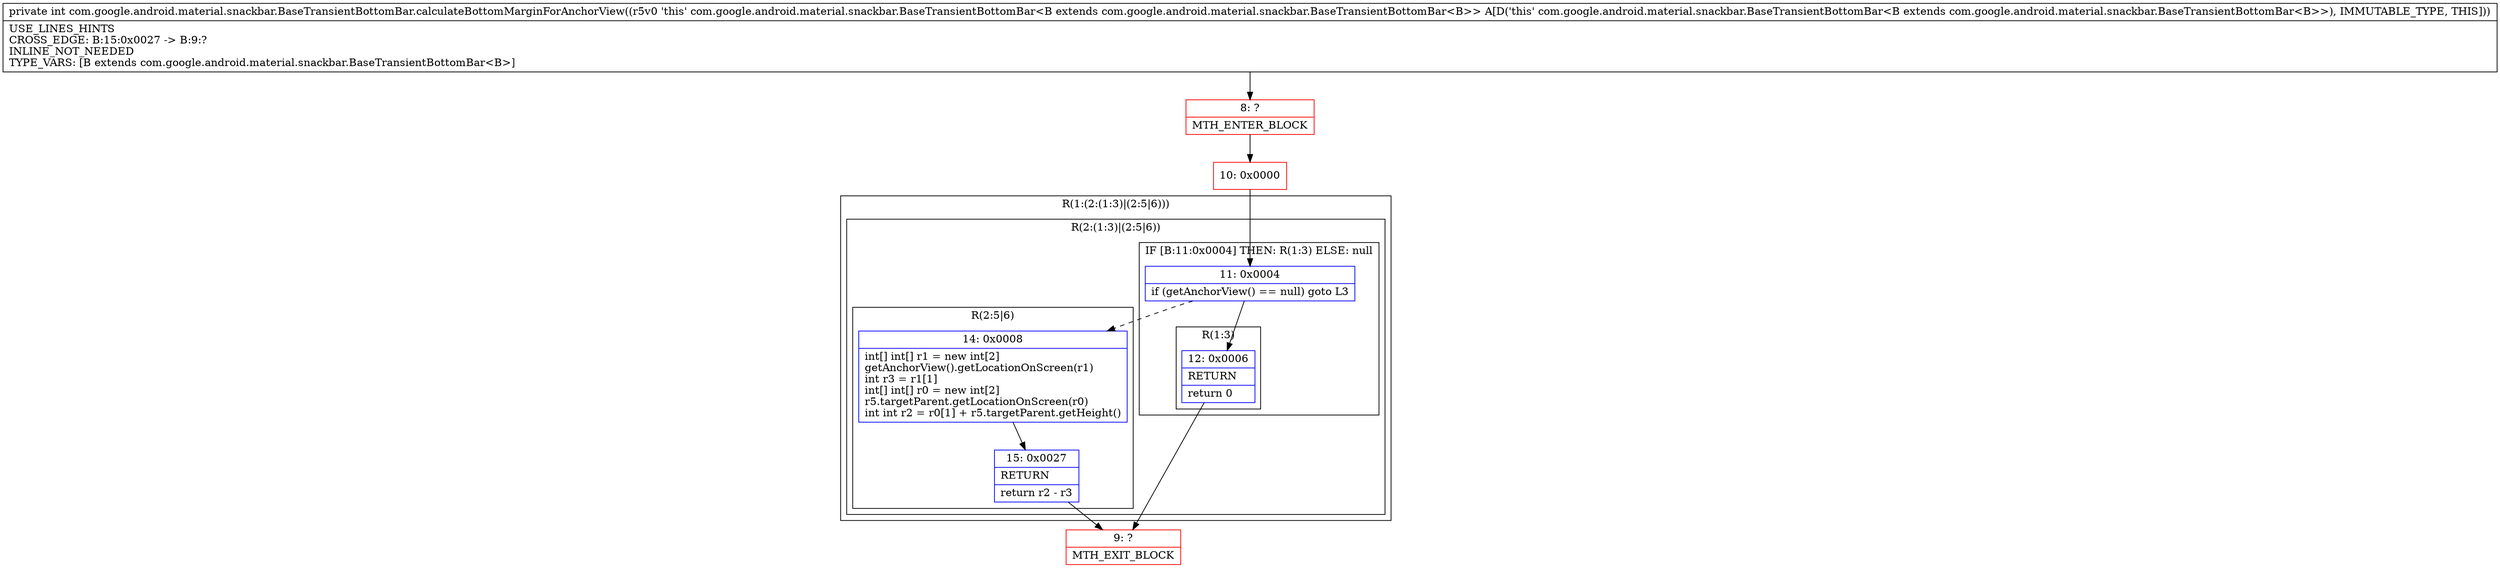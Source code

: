 digraph "CFG forcom.google.android.material.snackbar.BaseTransientBottomBar.calculateBottomMarginForAnchorView()I" {
subgraph cluster_Region_278210793 {
label = "R(1:(2:(1:3)|(2:5|6)))";
node [shape=record,color=blue];
subgraph cluster_Region_503564069 {
label = "R(2:(1:3)|(2:5|6))";
node [shape=record,color=blue];
subgraph cluster_IfRegion_1906327634 {
label = "IF [B:11:0x0004] THEN: R(1:3) ELSE: null";
node [shape=record,color=blue];
Node_11 [shape=record,label="{11\:\ 0x0004|if (getAnchorView() == null) goto L3\l}"];
subgraph cluster_Region_379005774 {
label = "R(1:3)";
node [shape=record,color=blue];
Node_12 [shape=record,label="{12\:\ 0x0006|RETURN\l|return 0\l}"];
}
}
subgraph cluster_Region_1146864992 {
label = "R(2:5|6)";
node [shape=record,color=blue];
Node_14 [shape=record,label="{14\:\ 0x0008|int[] int[] r1 = new int[2]\lgetAnchorView().getLocationOnScreen(r1)\lint r3 = r1[1]\lint[] int[] r0 = new int[2]\lr5.targetParent.getLocationOnScreen(r0)\lint int r2 = r0[1] + r5.targetParent.getHeight()\l}"];
Node_15 [shape=record,label="{15\:\ 0x0027|RETURN\l|return r2 \- r3\l}"];
}
}
}
Node_8 [shape=record,color=red,label="{8\:\ ?|MTH_ENTER_BLOCK\l}"];
Node_10 [shape=record,color=red,label="{10\:\ 0x0000}"];
Node_9 [shape=record,color=red,label="{9\:\ ?|MTH_EXIT_BLOCK\l}"];
MethodNode[shape=record,label="{private int com.google.android.material.snackbar.BaseTransientBottomBar.calculateBottomMarginForAnchorView((r5v0 'this' com.google.android.material.snackbar.BaseTransientBottomBar\<B extends com.google.android.material.snackbar.BaseTransientBottomBar\<B\>\> A[D('this' com.google.android.material.snackbar.BaseTransientBottomBar\<B extends com.google.android.material.snackbar.BaseTransientBottomBar\<B\>\>), IMMUTABLE_TYPE, THIS]))  | USE_LINES_HINTS\lCROSS_EDGE: B:15:0x0027 \-\> B:9:?\lINLINE_NOT_NEEDED\lTYPE_VARS: [B extends com.google.android.material.snackbar.BaseTransientBottomBar\<B\>]\l}"];
MethodNode -> Node_8;Node_11 -> Node_12;
Node_11 -> Node_14[style=dashed];
Node_12 -> Node_9;
Node_14 -> Node_15;
Node_15 -> Node_9;
Node_8 -> Node_10;
Node_10 -> Node_11;
}

